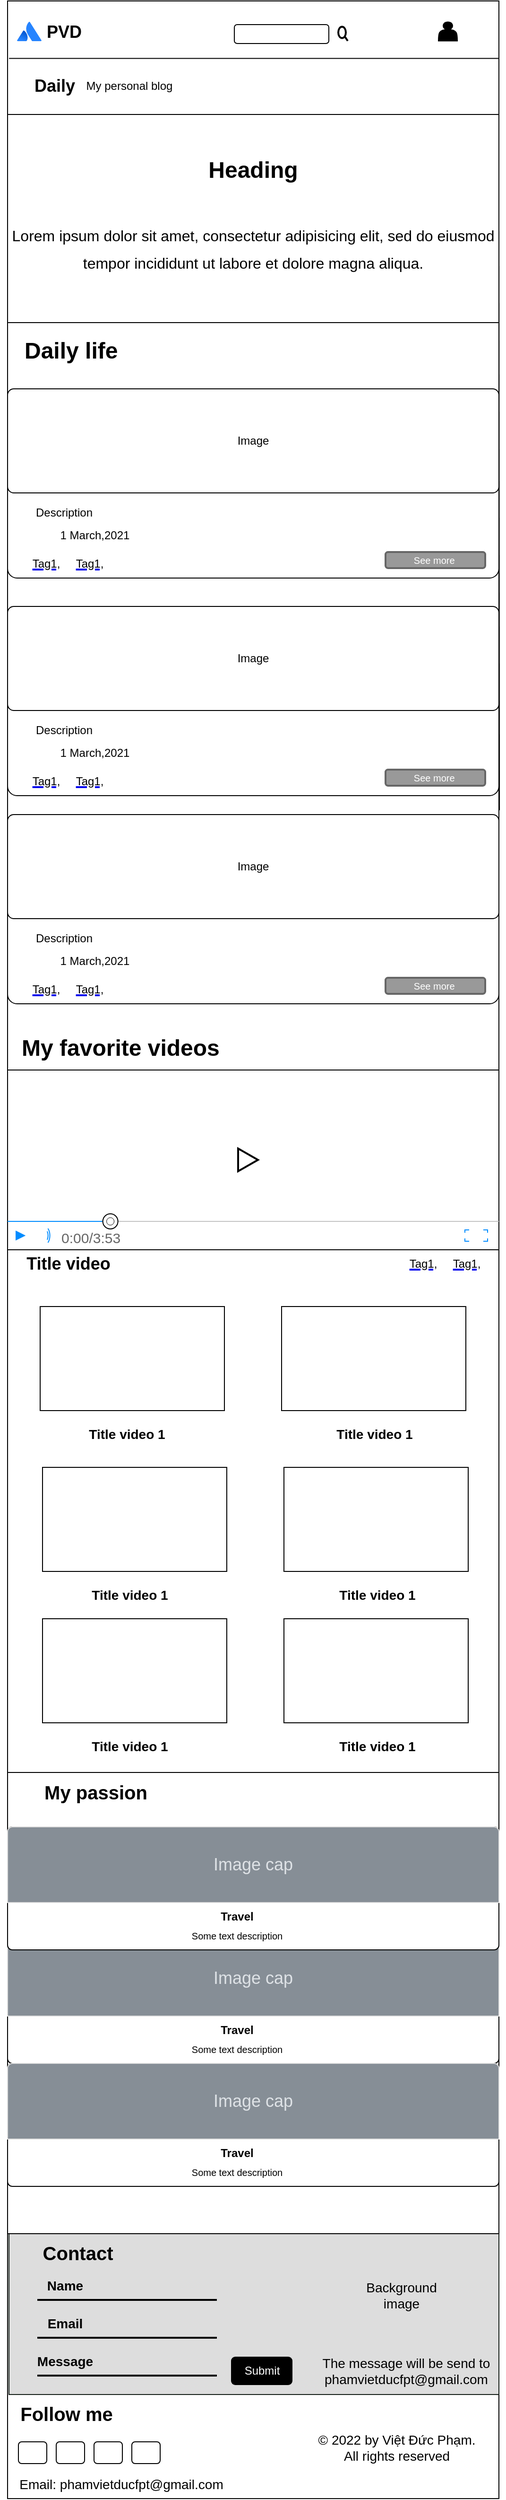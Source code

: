 <mxfile version="16.6.4" type="device"><diagram id="JAVDoxCOM7yi9gY6YOtq" name="Page-1"><mxGraphModel dx="782" dy="475" grid="1" gridSize="10" guides="1" tooltips="1" connect="1" arrows="1" fold="1" page="1" pageScale="1" pageWidth="850" pageHeight="1100" math="0" shadow="0"><root><mxCell id="0"/><mxCell id="1" parent="0"/><mxCell id="Fb4HqYbRNfzLfODy9XCj-1" value="" style="rounded=0;whiteSpace=wrap;html=1;" parent="1" vertex="1"><mxGeometry x="160" y="40" width="520" height="2640" as="geometry"/></mxCell><mxCell id="Fb4HqYbRNfzLfODy9XCj-3" value="&lt;span style=&quot;font-size: 18px&quot;&gt;&lt;b&gt;PVD&lt;/b&gt;&lt;/span&gt;" style="text;html=1;strokeColor=none;fillColor=none;align=center;verticalAlign=middle;whiteSpace=wrap;rounded=0;" parent="1" vertex="1"><mxGeometry x="190" y="57.5" width="60" height="30" as="geometry"/></mxCell><mxCell id="Fb4HqYbRNfzLfODy9XCj-4" value="My personal blog" style="text;html=1;strokeColor=none;fillColor=none;align=center;verticalAlign=middle;whiteSpace=wrap;rounded=0;" parent="1" vertex="1"><mxGeometry x="234" y="115" width="110" height="30" as="geometry"/></mxCell><mxCell id="Fb4HqYbRNfzLfODy9XCj-5" value="" style="rounded=1;whiteSpace=wrap;html=1;fontSize=18;" parent="1" vertex="1"><mxGeometry x="400" y="65" width="100" height="20" as="geometry"/></mxCell><mxCell id="Fb4HqYbRNfzLfODy9XCj-6" value="" style="html=1;verticalLabelPosition=bottom;align=center;labelBackgroundColor=#ffffff;verticalAlign=top;strokeWidth=2;strokeColor=#000000;shadow=0;dashed=0;shape=mxgraph.ios7.icons.looking_glass;fontSize=18;" parent="1" vertex="1"><mxGeometry x="510" y="67.25" width="10" height="15" as="geometry"/></mxCell><mxCell id="Fb4HqYbRNfzLfODy9XCj-8" value="" style="shape=actor;whiteSpace=wrap;html=1;fontSize=18;strokeColor=#000000;fillColor=#000000;" parent="1" vertex="1"><mxGeometry x="616" y="62.25" width="20" height="20" as="geometry"/></mxCell><mxCell id="Fb4HqYbRNfzLfODy9XCj-9" value="" style="image;image=img/lib/atlassian/Atlassian_Logo.svg;fontSize=18;strokeColor=#000000;fillColor=#FFFFFF;" parent="1" vertex="1"><mxGeometry x="170" y="62" width="26" height="20.5" as="geometry"/></mxCell><mxCell id="Fb4HqYbRNfzLfODy9XCj-10" value="&lt;b&gt;Daily&lt;/b&gt;" style="text;html=1;strokeColor=none;fillColor=none;align=center;verticalAlign=middle;whiteSpace=wrap;rounded=0;fontSize=18;" parent="1" vertex="1"><mxGeometry x="170" y="115" width="80" height="30" as="geometry"/></mxCell><mxCell id="Fb4HqYbRNfzLfODy9XCj-17" value="" style="endArrow=none;html=1;rounded=0;fontSize=12;startArrow=none;" parent="1" edge="1"><mxGeometry width="50" height="50" relative="1" as="geometry"><mxPoint x="680" y="260" as="sourcePoint"/><mxPoint x="680" y="260" as="targetPoint"/></mxGeometry></mxCell><mxCell id="Fb4HqYbRNfzLfODy9XCj-21" value="" style="endArrow=none;html=1;rounded=0;fontSize=12;entryX=1.001;entryY=0.324;entryDx=0;entryDy=0;entryPerimeter=0;startArrow=none;" parent="1" target="Fb4HqYbRNfzLfODy9XCj-1" edge="1"><mxGeometry width="50" height="50" relative="1" as="geometry"><mxPoint x="680" y="260.309" as="sourcePoint"/><mxPoint x="650" y="260" as="targetPoint"/></mxGeometry></mxCell><mxCell id="Fb4HqYbRNfzLfODy9XCj-23" value="" style="shape=image;html=1;verticalAlign=top;verticalLabelPosition=bottom;labelBackgroundColor=#ffffff;imageAspect=0;aspect=fixed;image=https://cdn3.iconfinder.com/data/icons/arrow-outline-8/32/right-128.png;fontSize=12;strokeColor=#000000;fillColor=#FFFFFF;" parent="1" vertex="1"><mxGeometry x="652" y="246" width="28" height="28" as="geometry"/></mxCell><mxCell id="Fb4HqYbRNfzLfODy9XCj-24" value="" style="shape=image;html=1;verticalAlign=top;verticalLabelPosition=bottom;labelBackgroundColor=#ffffff;imageAspect=0;aspect=fixed;image=https://cdn3.iconfinder.com/data/icons/arrow-outline-8/32/right-128.png;fontSize=12;strokeColor=#000000;fillColor=#FFFFFF;rotation=-179;" parent="1" vertex="1"><mxGeometry x="166" y="244" width="30" height="30" as="geometry"/></mxCell><mxCell id="Fb4HqYbRNfzLfODy9XCj-25" value="&lt;h1&gt;Daily life&lt;/h1&gt;&lt;p&gt;&lt;br&gt;&lt;/p&gt;" style="text;html=1;strokeColor=none;fillColor=none;spacing=5;spacingTop=-20;whiteSpace=wrap;overflow=hidden;rounded=0;fontSize=12;align=left;" parent="1" vertex="1"><mxGeometry x="173" y="390" width="232" height="50" as="geometry"/></mxCell><mxCell id="Fb4HqYbRNfzLfODy9XCj-26" value="" style="rounded=1;whiteSpace=wrap;html=1;fontSize=12;strokeColor=#000000;fillColor=#FFFFFF;arcSize=5;" parent="1" vertex="1"><mxGeometry x="160" y="450" width="520" height="200" as="geometry"/></mxCell><mxCell id="Fb4HqYbRNfzLfODy9XCj-27" value="" style="rounded=1;whiteSpace=wrap;html=1;fontSize=12;strokeColor=#000000;fillColor=#FFFFFF;arcSize=6;" parent="1" vertex="1"><mxGeometry x="160" y="450" width="520" height="110" as="geometry"/></mxCell><mxCell id="Fb4HqYbRNfzLfODy9XCj-28" value="Image" style="text;html=1;strokeColor=none;fillColor=none;align=center;verticalAlign=middle;whiteSpace=wrap;rounded=0;fontSize=12;" parent="1" vertex="1"><mxGeometry x="390" y="490" width="60" height="30" as="geometry"/></mxCell><mxCell id="Fb4HqYbRNfzLfODy9XCj-29" value="Description" style="text;html=1;strokeColor=none;fillColor=none;align=center;verticalAlign=middle;whiteSpace=wrap;rounded=0;fontSize=12;" parent="1" vertex="1"><mxGeometry x="190" y="566" width="60" height="30" as="geometry"/></mxCell><mxCell id="Fb4HqYbRNfzLfODy9XCj-30" value="1 March,2021" style="text;html=1;strokeColor=none;fillColor=none;align=center;verticalAlign=middle;whiteSpace=wrap;rounded=0;fontSize=12;" parent="1" vertex="1"><mxGeometry x="210" y="600" width="85" height="10" as="geometry"/></mxCell><mxCell id="Fb4HqYbRNfzLfODy9XCj-31" value="" style="shape=image;html=1;verticalAlign=top;verticalLabelPosition=bottom;labelBackgroundColor=#ffffff;imageAspect=0;aspect=fixed;image=https://cdn1.iconfinder.com/data/icons/material-core/20/today-128.png;fontSize=12;strokeColor=#000000;fillColor=#000000;" parent="1" vertex="1"><mxGeometry x="190" y="596" width="18" height="18" as="geometry"/></mxCell><mxCell id="Fb4HqYbRNfzLfODy9XCj-36" value="&lt;h1&gt;&lt;font style=&quot;font-size: 24px&quot;&gt;My favorite videos&lt;/font&gt;&lt;/h1&gt;" style="text;html=1;strokeColor=none;fillColor=none;spacing=5;spacingTop=-20;whiteSpace=wrap;overflow=hidden;rounded=0;fontSize=14;align=left;" parent="1" vertex="1"><mxGeometry x="170" y="1120" width="385" height="40" as="geometry"/></mxCell><mxCell id="Fb4HqYbRNfzLfODy9XCj-80" value="" style="verticalLabelPosition=bottom;verticalAlign=top;html=1;shadow=0;dashed=0;strokeWidth=1;shape=mxgraph.ios.iBgFlat;strokeColor=#18211b;fillColor=#dddddd;fontSize=12;fontColor=#000000;" parent="1" vertex="1"><mxGeometry x="161.5" y="2400" width="518.5" height="170" as="geometry"/></mxCell><mxCell id="Fb4HqYbRNfzLfODy9XCj-81" value="&lt;span style=&quot;font-size: 20px&quot;&gt;Contact&lt;/span&gt;" style="text;strokeColor=none;fillColor=none;html=1;fontSize=24;fontStyle=1;verticalAlign=middle;align=center;fontColor=#000000;" parent="1" vertex="1"><mxGeometry x="184" y="2400" width="100" height="40" as="geometry"/></mxCell><mxCell id="Fb4HqYbRNfzLfODy9XCj-82" value="&lt;h1&gt;&lt;br&gt;&lt;/h1&gt;" style="text;html=1;strokeColor=none;fillColor=none;spacing=5;spacingTop=-20;whiteSpace=wrap;overflow=hidden;rounded=0;fontSize=12;fontColor=#000000;" parent="1" vertex="1"><mxGeometry x="191.5" y="2440" width="190" height="120" as="geometry"/></mxCell><mxCell id="Fb4HqYbRNfzLfODy9XCj-83" value="&lt;font style=&quot;font-size: 14px&quot;&gt;&lt;b&gt;Name&lt;/b&gt;&lt;/font&gt;" style="text;html=1;strokeColor=none;fillColor=none;align=center;verticalAlign=middle;whiteSpace=wrap;rounded=0;fontSize=12;fontColor=#000000;" parent="1" vertex="1"><mxGeometry x="191.5" y="2440" width="57.5" height="30" as="geometry"/></mxCell><mxCell id="Fb4HqYbRNfzLfODy9XCj-84" value="" style="endArrow=none;html=1;rounded=0;fontSize=14;fontColor=#000000;strokeWidth=2;entryX=0;entryY=0.25;entryDx=0;entryDy=0;exitX=1;exitY=0.25;exitDx=0;exitDy=0;" parent="1" source="Fb4HqYbRNfzLfODy9XCj-82" target="Fb4HqYbRNfzLfODy9XCj-82" edge="1"><mxGeometry width="50" height="50" relative="1" as="geometry"><mxPoint x="511.5" y="2500" as="sourcePoint"/><mxPoint x="561.5" y="2450" as="targetPoint"/></mxGeometry></mxCell><mxCell id="Fb4HqYbRNfzLfODy9XCj-85" value="&lt;span style=&quot;font-size: 14px&quot;&gt;&lt;b&gt;Email&lt;/b&gt;&lt;/span&gt;" style="text;html=1;strokeColor=none;fillColor=none;align=center;verticalAlign=middle;whiteSpace=wrap;rounded=0;fontSize=12;fontColor=#000000;" parent="1" vertex="1"><mxGeometry x="191.5" y="2480" width="57.5" height="30" as="geometry"/></mxCell><mxCell id="Fb4HqYbRNfzLfODy9XCj-86" value="" style="endArrow=none;html=1;rounded=0;fontSize=14;fontColor=#000000;strokeWidth=2;entryX=0;entryY=0.25;entryDx=0;entryDy=0;exitX=1;exitY=0.25;exitDx=0;exitDy=0;" parent="1" edge="1"><mxGeometry width="50" height="50" relative="1" as="geometry"><mxPoint x="381.5" y="2510" as="sourcePoint"/><mxPoint x="191.5" y="2510" as="targetPoint"/></mxGeometry></mxCell><mxCell id="Fb4HqYbRNfzLfODy9XCj-87" value="&lt;span style=&quot;font-size: 14px&quot;&gt;&lt;b&gt;Message&lt;/b&gt;&lt;/span&gt;" style="text;html=1;strokeColor=none;fillColor=none;align=center;verticalAlign=middle;whiteSpace=wrap;rounded=0;fontSize=12;fontColor=#000000;" parent="1" vertex="1"><mxGeometry x="191.5" y="2520" width="57.5" height="30" as="geometry"/></mxCell><mxCell id="Fb4HqYbRNfzLfODy9XCj-88" value="" style="endArrow=none;html=1;rounded=0;fontSize=14;fontColor=#000000;strokeWidth=2;entryX=0;entryY=0.25;entryDx=0;entryDy=0;exitX=1;exitY=0.25;exitDx=0;exitDy=0;" parent="1" edge="1"><mxGeometry width="50" height="50" relative="1" as="geometry"><mxPoint x="381.5" y="2550" as="sourcePoint"/><mxPoint x="191.5" y="2550" as="targetPoint"/></mxGeometry></mxCell><mxCell id="Fb4HqYbRNfzLfODy9XCj-89" value="Background image" style="text;html=1;strokeColor=none;fillColor=none;align=center;verticalAlign=middle;whiteSpace=wrap;rounded=0;fontSize=14;fontColor=#000000;" parent="1" vertex="1"><mxGeometry x="546.5" y="2450" width="60" height="30" as="geometry"/></mxCell><mxCell id="Fb4HqYbRNfzLfODy9XCj-90" value="Submit" style="rounded=1;fillColor=#000000;align=center;strokeColor=none;html=1;fontColor=#ffffff;fontSize=12;sketch=0;" parent="1" vertex="1"><mxGeometry x="396.5" y="2530" width="65" height="30" as="geometry"/></mxCell><mxCell id="Fb4HqYbRNfzLfODy9XCj-91" value="&lt;font style=&quot;font-size: 20px&quot;&gt;Follow me&lt;/font&gt;" style="text;strokeColor=none;fillColor=none;html=1;fontSize=24;fontStyle=1;verticalAlign=middle;align=center;fontColor=#000000;" parent="1" vertex="1"><mxGeometry x="171.5" y="2570" width="100" height="40" as="geometry"/></mxCell><mxCell id="Fb4HqYbRNfzLfODy9XCj-92" value="" style="rounded=1;whiteSpace=wrap;html=1;fontSize=20;fontColor=#000000;strokeColor=#000000;fillColor=#FFFFFF;" parent="1" vertex="1"><mxGeometry x="171.5" y="2620" width="30" height="23" as="geometry"/></mxCell><mxCell id="Fb4HqYbRNfzLfODy9XCj-93" value="" style="rounded=1;whiteSpace=wrap;html=1;fontSize=20;fontColor=#000000;strokeColor=#000000;fillColor=#FFFFFF;" parent="1" vertex="1"><mxGeometry x="211.5" y="2620" width="30" height="23" as="geometry"/></mxCell><mxCell id="Fb4HqYbRNfzLfODy9XCj-94" value="" style="rounded=1;whiteSpace=wrap;html=1;fontSize=20;fontColor=#000000;strokeColor=#000000;fillColor=#FFFFFF;" parent="1" vertex="1"><mxGeometry x="251.5" y="2620" width="30" height="23" as="geometry"/></mxCell><mxCell id="Fb4HqYbRNfzLfODy9XCj-95" value="" style="rounded=1;whiteSpace=wrap;html=1;fontSize=20;fontColor=#000000;strokeColor=#000000;fillColor=#FFFFFF;" parent="1" vertex="1"><mxGeometry x="291.5" y="2620" width="30" height="23" as="geometry"/></mxCell><mxCell id="Fb4HqYbRNfzLfODy9XCj-96" value="" style="shape=image;html=1;verticalAlign=top;verticalLabelPosition=bottom;labelBackgroundColor=#ffffff;imageAspect=0;aspect=fixed;image=https://cdn3.iconfinder.com/data/icons/picons-social/57/06-facebook-128.png;fontSize=20;fontColor=#000000;strokeColor=#000000;fillColor=#FFFFFF;" parent="1" vertex="1"><mxGeometry x="177.5" y="2622.5" width="18" height="18" as="geometry"/></mxCell><mxCell id="Fb4HqYbRNfzLfODy9XCj-97" value="" style="shape=image;html=1;verticalAlign=top;verticalLabelPosition=bottom;labelBackgroundColor=#ffffff;imageAspect=0;aspect=fixed;image=https://cdn4.iconfinder.com/data/icons/picons-social/57/38-instagram-2-128.png;fontSize=20;fontColor=#000000;strokeColor=#000000;fillColor=#FFFFFF;" parent="1" vertex="1"><mxGeometry x="217.5" y="2622.5" width="18" height="18" as="geometry"/></mxCell><mxCell id="Fb4HqYbRNfzLfODy9XCj-98" value="" style="shape=image;html=1;verticalAlign=top;verticalLabelPosition=bottom;labelBackgroundColor=#ffffff;imageAspect=0;aspect=fixed;image=https://cdn1.iconfinder.com/data/icons/ionicons-fill-vol-2/512/logo-tiktok-128.png;fontSize=20;fontColor=#000000;strokeColor=#000000;fillColor=#FFFFFF;" parent="1" vertex="1"><mxGeometry x="257.5" y="2622.5" width="18" height="18" as="geometry"/></mxCell><mxCell id="Fb4HqYbRNfzLfODy9XCj-99" value="" style="shape=image;html=1;verticalAlign=top;verticalLabelPosition=bottom;labelBackgroundColor=#ffffff;imageAspect=0;aspect=fixed;image=https://cdn3.iconfinder.com/data/icons/social-media-black-white-2/512/BW_Youtube_glyph_svg-128.png;fontSize=20;fontColor=#000000;strokeColor=#000000;fillColor=#FFFFFF;" parent="1" vertex="1"><mxGeometry x="298.5" y="2622.5" width="18" height="18" as="geometry"/></mxCell><mxCell id="Fb4HqYbRNfzLfODy9XCj-100" value="© 2022 by Việt Đức Phạm. All rights reserved" style="text;html=1;strokeColor=none;fillColor=none;align=center;verticalAlign=middle;whiteSpace=wrap;rounded=0;fontSize=14;fontColor=#000000;" parent="1" vertex="1"><mxGeometry x="481.5" y="2610.5" width="180" height="30" as="geometry"/></mxCell><mxCell id="Fb4HqYbRNfzLfODy9XCj-101" value="The message will be send to phamvietducfpt@gmail.com" style="text;html=1;strokeColor=none;fillColor=none;align=center;verticalAlign=middle;whiteSpace=wrap;rounded=0;fontSize=14;fontColor=#000000;" parent="1" vertex="1"><mxGeometry x="476.5" y="2530" width="210" height="30" as="geometry"/></mxCell><mxCell id="Fb4HqYbRNfzLfODy9XCj-102" value="Email: phamvietducfpt@gmail.com" style="text;html=1;strokeColor=none;fillColor=none;align=center;verticalAlign=middle;whiteSpace=wrap;rounded=0;fontSize=14;fontColor=#000000;" parent="1" vertex="1"><mxGeometry x="153.5" y="2650" width="253" height="30" as="geometry"/></mxCell><mxCell id="Fb4HqYbRNfzLfODy9XCj-103" value="" style="endArrow=none;html=1;rounded=0;fontSize=14;fontColor=#000000;strokeWidth=1;" parent="1" edge="1"><mxGeometry width="50" height="50" relative="1" as="geometry"><mxPoint x="160" y="160" as="sourcePoint"/><mxPoint x="680" y="160" as="targetPoint"/></mxGeometry></mxCell><UserObject label="&lt;font color=&quot;#000000&quot; style=&quot;font-size: 12px&quot;&gt;Tag1,&lt;/font&gt;" link="https://www.draw.io" id="Fb4HqYbRNfzLfODy9XCj-105"><mxCell style="text;html=1;strokeColor=none;fillColor=none;whiteSpace=wrap;align=center;verticalAlign=middle;fontColor=#0000EE;fontStyle=4;fontSize=20;" parent="1" vertex="1"><mxGeometry x="181" y="620" width="40" height="22" as="geometry"/></mxCell></UserObject><UserObject label="&lt;font color=&quot;#000000&quot; style=&quot;font-size: 12px&quot;&gt;Tag1,&lt;/font&gt;" link="https://www.draw.io" id="Fb4HqYbRNfzLfODy9XCj-106"><mxCell style="text;html=1;strokeColor=none;fillColor=none;whiteSpace=wrap;align=center;verticalAlign=middle;fontColor=#0000EE;fontStyle=4;fontSize=20;" parent="1" vertex="1"><mxGeometry x="227" y="620" width="40" height="22" as="geometry"/></mxCell></UserObject><UserObject label="&lt;font color=&quot;#000000&quot; style=&quot;font-size: 12px&quot;&gt;Tag1,&lt;/font&gt;" link="https://www.draw.io" id="Fb4HqYbRNfzLfODy9XCj-108"><mxCell style="text;html=1;strokeColor=none;fillColor=none;whiteSpace=wrap;align=center;verticalAlign=middle;fontColor=#0000EE;fontStyle=4;fontSize=20;" parent="1" vertex="1"><mxGeometry x="580" y="1360" width="40" height="22" as="geometry"/></mxCell></UserObject><mxCell id="Fb4HqYbRNfzLfODy9XCj-130" value="" style="shape=image;html=1;verticalAlign=top;verticalLabelPosition=bottom;labelBackgroundColor=#ffffff;imageAspect=0;aspect=fixed;image=https://cdn1.iconfinder.com/data/icons/material-core/18/menu-128.png" parent="1" vertex="1"><mxGeometry x="620" y="110" width="40" height="40" as="geometry"/></mxCell><mxCell id="TPK1DcdRHWGJlTz4JREy-1" value="&lt;h1&gt;&lt;font style=&quot;font-size: 24px&quot;&gt;Heading&lt;/font&gt;&lt;/h1&gt;&lt;p&gt;&lt;font size=&quot;3&quot;&gt;Lorem ipsum dolor sit amet, consectetur adipisicing elit, sed do eiusmod tempor incididunt ut labore et dolore magna aliqua.&lt;/font&gt;&lt;/p&gt;" style="text;html=1;strokeColor=none;fillColor=none;spacing=5;spacingTop=-20;whiteSpace=wrap;overflow=hidden;rounded=0;fontSize=24;align=center;" parent="1" vertex="1"><mxGeometry x="160" y="160" width="520" height="220" as="geometry"/></mxCell><mxCell id="TPK1DcdRHWGJlTz4JREy-2" value="See more&amp;nbsp;" style="rounded=1;html=1;shadow=0;dashed=0;whiteSpace=wrap;fontSize=10;fillColor=#999999;align=center;strokeColor=#666666;fontColor=#ffffff;strokeWidth=2;" parent="1" vertex="1"><mxGeometry x="560" y="622.56" width="105.5" height="16.88" as="geometry"/></mxCell><mxCell id="TPK1DcdRHWGJlTz4JREy-4" value="" style="shape=image;html=1;verticalAlign=top;verticalLabelPosition=bottom;labelBackgroundColor=#ffffff;imageAspect=0;aspect=fixed;image=https://cdn3.iconfinder.com/data/icons/arrow-outline-8/32/right-128.png;fontSize=12;strokeColor=#000000;fillColor=#FFFFFF;" parent="1" vertex="1"><mxGeometry x="652" y="492" width="28" height="28" as="geometry"/></mxCell><mxCell id="TPK1DcdRHWGJlTz4JREy-5" value="" style="shape=image;html=1;verticalAlign=top;verticalLabelPosition=bottom;labelBackgroundColor=#ffffff;imageAspect=0;aspect=fixed;image=https://cdn3.iconfinder.com/data/icons/arrow-outline-8/32/right-128.png;fontSize=12;strokeColor=#000000;fillColor=#FFFFFF;rotation=-180;" parent="1" vertex="1"><mxGeometry x="160" y="492" width="28" height="28" as="geometry"/></mxCell><mxCell id="TPK1DcdRHWGJlTz4JREy-6" value="&lt;font style=&quot;font-size: 18px&quot;&gt;&lt;b&gt;Title video&lt;/b&gt;&lt;/font&gt;" style="text;html=1;strokeColor=none;fillColor=none;align=center;verticalAlign=middle;whiteSpace=wrap;rounded=0;" parent="1" vertex="1"><mxGeometry x="152" y="1360" width="145" height="30" as="geometry"/></mxCell><UserObject label="&lt;font color=&quot;#000000&quot; style=&quot;font-size: 12px&quot;&gt;Tag1,&lt;/font&gt;" link="https://www.draw.io" id="TPK1DcdRHWGJlTz4JREy-7"><mxCell style="text;html=1;strokeColor=none;fillColor=none;whiteSpace=wrap;align=center;verticalAlign=middle;fontColor=#0000EE;fontStyle=4;fontSize=20;" parent="1" vertex="1"><mxGeometry x="625.5" y="1360" width="40" height="22" as="geometry"/></mxCell></UserObject><mxCell id="TPK1DcdRHWGJlTz4JREy-12" value="" style="verticalLabelPosition=bottom;shadow=0;dashed=0;align=center;html=1;verticalAlign=top;strokeWidth=1;shape=mxgraph.mockup.containers.videoPlayer;strokeColor2=#008cff;strokeColor3=#c4c4c4;textColor=#666666;fillColor2=#008cff;barHeight=30;barPos=20;fontSize=24;" parent="1" vertex="1"><mxGeometry x="160" y="1170" width="520" height="190" as="geometry"/></mxCell><mxCell id="Fb4HqYbRNfzLfODy9XCj-40" value="" style="html=1;verticalLabelPosition=bottom;align=center;labelBackgroundColor=#ffffff;verticalAlign=top;strokeWidth=2;strokeColor=#000000;shadow=0;dashed=0;shape=mxgraph.ios7.icons.play;fontSize=24;fillColor=#FFFFFF;" parent="1" vertex="1"><mxGeometry x="404" y="1253" width="21" height="24" as="geometry"/></mxCell><mxCell id="TPK1DcdRHWGJlTz4JREy-13" value="" style="rounded=0;whiteSpace=wrap;html=1;fontSize=24;" parent="1" vertex="1"><mxGeometry x="194.5" y="1420" width="195" height="110" as="geometry"/></mxCell><mxCell id="TPK1DcdRHWGJlTz4JREy-15" value="&lt;font style=&quot;font-size: 14px&quot;&gt;&lt;b&gt;Title video 1&lt;/b&gt;&lt;/font&gt;" style="text;html=1;strokeColor=none;fillColor=none;align=center;verticalAlign=middle;whiteSpace=wrap;rounded=0;" parent="1" vertex="1"><mxGeometry x="190" y="1530" width="193" height="50" as="geometry"/></mxCell><mxCell id="TPK1DcdRHWGJlTz4JREy-20" value="" style="rounded=0;whiteSpace=wrap;html=1;fontSize=24;" parent="1" vertex="1"><mxGeometry x="450" y="1420" width="195" height="110" as="geometry"/></mxCell><mxCell id="TPK1DcdRHWGJlTz4JREy-21" value="&lt;font style=&quot;font-size: 14px&quot;&gt;&lt;b&gt;Title video 1&lt;/b&gt;&lt;/font&gt;" style="text;html=1;strokeColor=none;fillColor=none;align=center;verticalAlign=middle;whiteSpace=wrap;rounded=0;" parent="1" vertex="1"><mxGeometry x="452" y="1530" width="193" height="50" as="geometry"/></mxCell><mxCell id="TPK1DcdRHWGJlTz4JREy-22" value="" style="rounded=0;whiteSpace=wrap;html=1;fontSize=24;" parent="1" vertex="1"><mxGeometry x="197" y="1590" width="195" height="110" as="geometry"/></mxCell><mxCell id="TPK1DcdRHWGJlTz4JREy-23" value="&lt;font style=&quot;font-size: 14px&quot;&gt;&lt;b&gt;Title video 1&lt;/b&gt;&lt;/font&gt;" style="text;html=1;strokeColor=none;fillColor=none;align=center;verticalAlign=middle;whiteSpace=wrap;rounded=0;" parent="1" vertex="1"><mxGeometry x="192.5" y="1700" width="193" height="50" as="geometry"/></mxCell><mxCell id="TPK1DcdRHWGJlTz4JREy-24" value="" style="rounded=0;whiteSpace=wrap;html=1;fontSize=24;" parent="1" vertex="1"><mxGeometry x="452.5" y="1590" width="195" height="110" as="geometry"/></mxCell><mxCell id="TPK1DcdRHWGJlTz4JREy-25" value="&lt;font style=&quot;font-size: 14px&quot;&gt;&lt;b&gt;Title video 1&lt;/b&gt;&lt;/font&gt;" style="text;html=1;strokeColor=none;fillColor=none;align=center;verticalAlign=middle;whiteSpace=wrap;rounded=0;" parent="1" vertex="1"><mxGeometry x="454.5" y="1700" width="193" height="50" as="geometry"/></mxCell><mxCell id="TPK1DcdRHWGJlTz4JREy-26" value="" style="rounded=1;whiteSpace=wrap;html=1;fontSize=12;strokeColor=#000000;fillColor=#FFFFFF;arcSize=5;" parent="1" vertex="1"><mxGeometry x="160" y="680" width="520" height="200" as="geometry"/></mxCell><mxCell id="TPK1DcdRHWGJlTz4JREy-27" value="" style="rounded=1;whiteSpace=wrap;html=1;fontSize=12;strokeColor=#000000;fillColor=#FFFFFF;arcSize=6;" parent="1" vertex="1"><mxGeometry x="160" y="680" width="520" height="110" as="geometry"/></mxCell><mxCell id="TPK1DcdRHWGJlTz4JREy-28" value="Image" style="text;html=1;strokeColor=none;fillColor=none;align=center;verticalAlign=middle;whiteSpace=wrap;rounded=0;fontSize=12;" parent="1" vertex="1"><mxGeometry x="390" y="720" width="60" height="30" as="geometry"/></mxCell><mxCell id="TPK1DcdRHWGJlTz4JREy-29" value="Description" style="text;html=1;strokeColor=none;fillColor=none;align=center;verticalAlign=middle;whiteSpace=wrap;rounded=0;fontSize=12;" parent="1" vertex="1"><mxGeometry x="190" y="796" width="60" height="30" as="geometry"/></mxCell><mxCell id="TPK1DcdRHWGJlTz4JREy-30" value="1 March,2021" style="text;html=1;strokeColor=none;fillColor=none;align=center;verticalAlign=middle;whiteSpace=wrap;rounded=0;fontSize=12;" parent="1" vertex="1"><mxGeometry x="210" y="830" width="85" height="10" as="geometry"/></mxCell><mxCell id="TPK1DcdRHWGJlTz4JREy-31" value="" style="shape=image;html=1;verticalAlign=top;verticalLabelPosition=bottom;labelBackgroundColor=#ffffff;imageAspect=0;aspect=fixed;image=https://cdn1.iconfinder.com/data/icons/material-core/20/today-128.png;fontSize=12;strokeColor=#000000;fillColor=#000000;" parent="1" vertex="1"><mxGeometry x="190" y="826" width="18" height="18" as="geometry"/></mxCell><UserObject label="&lt;font color=&quot;#000000&quot; style=&quot;font-size: 12px&quot;&gt;Tag1,&lt;/font&gt;" link="https://www.draw.io" id="TPK1DcdRHWGJlTz4JREy-32"><mxCell style="text;html=1;strokeColor=none;fillColor=none;whiteSpace=wrap;align=center;verticalAlign=middle;fontColor=#0000EE;fontStyle=4;fontSize=20;" parent="1" vertex="1"><mxGeometry x="181" y="850" width="40" height="22" as="geometry"/></mxCell></UserObject><UserObject label="&lt;font color=&quot;#000000&quot; style=&quot;font-size: 12px&quot;&gt;Tag1,&lt;/font&gt;" link="https://www.draw.io" id="TPK1DcdRHWGJlTz4JREy-33"><mxCell style="text;html=1;strokeColor=none;fillColor=none;whiteSpace=wrap;align=center;verticalAlign=middle;fontColor=#0000EE;fontStyle=4;fontSize=20;" parent="1" vertex="1"><mxGeometry x="227" y="850" width="40" height="22" as="geometry"/></mxCell></UserObject><mxCell id="TPK1DcdRHWGJlTz4JREy-34" value="See more&amp;nbsp;" style="rounded=1;html=1;shadow=0;dashed=0;whiteSpace=wrap;fontSize=10;fillColor=#999999;align=center;strokeColor=#666666;fontColor=#ffffff;strokeWidth=2;" parent="1" vertex="1"><mxGeometry x="560" y="852.56" width="105.5" height="16.88" as="geometry"/></mxCell><mxCell id="TPK1DcdRHWGJlTz4JREy-35" value="" style="shape=image;html=1;verticalAlign=top;verticalLabelPosition=bottom;labelBackgroundColor=#ffffff;imageAspect=0;aspect=fixed;image=https://cdn3.iconfinder.com/data/icons/arrow-outline-8/32/right-128.png;fontSize=12;strokeColor=#000000;fillColor=#FFFFFF;" parent="1" vertex="1"><mxGeometry x="652" y="722" width="28" height="28" as="geometry"/></mxCell><mxCell id="TPK1DcdRHWGJlTz4JREy-36" value="" style="shape=image;html=1;verticalAlign=top;verticalLabelPosition=bottom;labelBackgroundColor=#ffffff;imageAspect=0;aspect=fixed;image=https://cdn3.iconfinder.com/data/icons/arrow-outline-8/32/right-128.png;fontSize=12;strokeColor=#000000;fillColor=#FFFFFF;rotation=-180;" parent="1" vertex="1"><mxGeometry x="160" y="722" width="28" height="28" as="geometry"/></mxCell><mxCell id="TPK1DcdRHWGJlTz4JREy-37" value="" style="rounded=1;whiteSpace=wrap;html=1;fontSize=12;strokeColor=#000000;fillColor=#FFFFFF;arcSize=5;" parent="1" vertex="1"><mxGeometry x="160" y="900" width="520" height="200" as="geometry"/></mxCell><mxCell id="TPK1DcdRHWGJlTz4JREy-38" value="" style="rounded=1;whiteSpace=wrap;html=1;fontSize=12;strokeColor=#000000;fillColor=#FFFFFF;arcSize=6;" parent="1" vertex="1"><mxGeometry x="160" y="900" width="520" height="110" as="geometry"/></mxCell><mxCell id="TPK1DcdRHWGJlTz4JREy-39" value="Image" style="text;html=1;strokeColor=none;fillColor=none;align=center;verticalAlign=middle;whiteSpace=wrap;rounded=0;fontSize=12;" parent="1" vertex="1"><mxGeometry x="390" y="940" width="60" height="30" as="geometry"/></mxCell><mxCell id="TPK1DcdRHWGJlTz4JREy-40" value="Description" style="text;html=1;strokeColor=none;fillColor=none;align=center;verticalAlign=middle;whiteSpace=wrap;rounded=0;fontSize=12;" parent="1" vertex="1"><mxGeometry x="190" y="1016" width="60" height="30" as="geometry"/></mxCell><mxCell id="TPK1DcdRHWGJlTz4JREy-41" value="1 March,2021" style="text;html=1;strokeColor=none;fillColor=none;align=center;verticalAlign=middle;whiteSpace=wrap;rounded=0;fontSize=12;" parent="1" vertex="1"><mxGeometry x="210" y="1050" width="85" height="10" as="geometry"/></mxCell><mxCell id="TPK1DcdRHWGJlTz4JREy-42" value="" style="shape=image;html=1;verticalAlign=top;verticalLabelPosition=bottom;labelBackgroundColor=#ffffff;imageAspect=0;aspect=fixed;image=https://cdn1.iconfinder.com/data/icons/material-core/20/today-128.png;fontSize=12;strokeColor=#000000;fillColor=#000000;" parent="1" vertex="1"><mxGeometry x="190" y="1046" width="18" height="18" as="geometry"/></mxCell><UserObject label="&lt;font color=&quot;#000000&quot; style=&quot;font-size: 12px&quot;&gt;Tag1,&lt;/font&gt;" link="https://www.draw.io" id="TPK1DcdRHWGJlTz4JREy-43"><mxCell style="text;html=1;strokeColor=none;fillColor=none;whiteSpace=wrap;align=center;verticalAlign=middle;fontColor=#0000EE;fontStyle=4;fontSize=20;" parent="1" vertex="1"><mxGeometry x="181" y="1070" width="40" height="22" as="geometry"/></mxCell></UserObject><UserObject label="&lt;font color=&quot;#000000&quot; style=&quot;font-size: 12px&quot;&gt;Tag1,&lt;/font&gt;" link="https://www.draw.io" id="TPK1DcdRHWGJlTz4JREy-44"><mxCell style="text;html=1;strokeColor=none;fillColor=none;whiteSpace=wrap;align=center;verticalAlign=middle;fontColor=#0000EE;fontStyle=4;fontSize=20;" parent="1" vertex="1"><mxGeometry x="227" y="1070" width="40" height="22" as="geometry"/></mxCell></UserObject><mxCell id="TPK1DcdRHWGJlTz4JREy-45" value="See more&amp;nbsp;" style="rounded=1;html=1;shadow=0;dashed=0;whiteSpace=wrap;fontSize=10;fillColor=#999999;align=center;strokeColor=#666666;fontColor=#ffffff;strokeWidth=2;" parent="1" vertex="1"><mxGeometry x="560" y="1072.56" width="105.5" height="16.88" as="geometry"/></mxCell><mxCell id="TPK1DcdRHWGJlTz4JREy-46" value="" style="shape=image;html=1;verticalAlign=top;verticalLabelPosition=bottom;labelBackgroundColor=#ffffff;imageAspect=0;aspect=fixed;image=https://cdn3.iconfinder.com/data/icons/arrow-outline-8/32/right-128.png;fontSize=12;strokeColor=#000000;fillColor=#FFFFFF;" parent="1" vertex="1"><mxGeometry x="652" y="942" width="28" height="28" as="geometry"/></mxCell><mxCell id="TPK1DcdRHWGJlTz4JREy-47" value="" style="shape=image;html=1;verticalAlign=top;verticalLabelPosition=bottom;labelBackgroundColor=#ffffff;imageAspect=0;aspect=fixed;image=https://cdn3.iconfinder.com/data/icons/arrow-outline-8/32/right-128.png;fontSize=12;strokeColor=#000000;fillColor=#FFFFFF;rotation=-180;" parent="1" vertex="1"><mxGeometry x="160" y="942" width="28" height="28" as="geometry"/></mxCell><mxCell id="TPK1DcdRHWGJlTz4JREy-48" value="" style="rounded=0;whiteSpace=wrap;html=1;fontSize=24;" parent="1" vertex="1"><mxGeometry x="197" y="1750" width="195" height="110" as="geometry"/></mxCell><mxCell id="TPK1DcdRHWGJlTz4JREy-49" value="&lt;font style=&quot;font-size: 14px&quot;&gt;&lt;b&gt;Title video 1&lt;/b&gt;&lt;/font&gt;" style="text;html=1;strokeColor=none;fillColor=none;align=center;verticalAlign=middle;whiteSpace=wrap;rounded=0;" parent="1" vertex="1"><mxGeometry x="192.5" y="1860" width="193" height="50" as="geometry"/></mxCell><mxCell id="TPK1DcdRHWGJlTz4JREy-50" value="" style="rounded=0;whiteSpace=wrap;html=1;fontSize=24;" parent="1" vertex="1"><mxGeometry x="452.5" y="1750" width="195" height="110" as="geometry"/></mxCell><mxCell id="TPK1DcdRHWGJlTz4JREy-51" value="&lt;font style=&quot;font-size: 14px&quot;&gt;&lt;b&gt;Title video 1&lt;/b&gt;&lt;/font&gt;" style="text;html=1;strokeColor=none;fillColor=none;align=center;verticalAlign=middle;whiteSpace=wrap;rounded=0;" parent="1" vertex="1"><mxGeometry x="454.5" y="1860" width="193" height="50" as="geometry"/></mxCell><mxCell id="TPK1DcdRHWGJlTz4JREy-53" value="" style="rounded=0;whiteSpace=wrap;html=1;fontSize=12;fontColor=#000000;strokeColor=#000000;fillColor=#FFFFFF;" parent="1" vertex="1"><mxGeometry x="160" y="1912.5" width="520" height="487.5" as="geometry"/></mxCell><mxCell id="TPK1DcdRHWGJlTz4JREy-54" value="&lt;span style=&quot;font-size: 20px&quot;&gt;My passion&lt;/span&gt;" style="text;strokeColor=none;fillColor=none;html=1;fontSize=24;fontStyle=1;verticalAlign=middle;align=center;fontColor=#000000;" parent="1" vertex="1"><mxGeometry x="202.5" y="1912.5" width="100" height="40" as="geometry"/></mxCell><mxCell id="TPK1DcdRHWGJlTz4JREy-59" value="" style="html=1;shadow=0;dashed=0;shape=mxgraph.bootstrap.rrect;rSize=5;strokeColor=#000000;html=1;whiteSpace=wrap;fillColor=#ffffff;fontColor=#000000;verticalAlign=bottom;align=left;spacing=20;fontSize=14;" parent="1" vertex="1"><mxGeometry x="160" y="2090" width="520" height="130" as="geometry"/></mxCell><mxCell id="TPK1DcdRHWGJlTz4JREy-60" value="Image cap" style="html=1;shadow=0;dashed=0;shape=mxgraph.bootstrap.topButton;rSize=5;perimeter=none;whiteSpace=wrap;fillColor=#868E96;strokeColor=#DFDFDF;fontColor=#DEE2E6;resizeWidth=1;fontSize=18;" parent="TPK1DcdRHWGJlTz4JREy-59" vertex="1"><mxGeometry width="520" height="80" relative="1" as="geometry"/></mxCell><mxCell id="TPK1DcdRHWGJlTz4JREy-61" value="&lt;font style=&quot;font-size: 12px&quot;&gt;&lt;b&gt;Travel&lt;/b&gt;&lt;/font&gt;" style="text;html=1;strokeColor=none;fillColor=none;align=center;verticalAlign=middle;whiteSpace=wrap;rounded=0;fontSize=10;fontColor=#000000;" parent="TPK1DcdRHWGJlTz4JREy-59" vertex="1"><mxGeometry x="138.667" y="80" width="208" height="30" as="geometry"/></mxCell><mxCell id="TPK1DcdRHWGJlTz4JREy-62" value="Some text description" style="text;html=1;strokeColor=none;fillColor=none;align=center;verticalAlign=middle;whiteSpace=wrap;rounded=0;fontSize=10;fontColor=#000000;" parent="TPK1DcdRHWGJlTz4JREy-59" vertex="1"><mxGeometry x="34.667" y="100" width="416" height="30" as="geometry"/></mxCell><mxCell id="TPK1DcdRHWGJlTz4JREy-63" value="" style="html=1;shadow=0;dashed=0;shape=mxgraph.bootstrap.rrect;rSize=5;strokeColor=#000000;html=1;whiteSpace=wrap;fillColor=#ffffff;fontColor=#000000;verticalAlign=bottom;align=left;spacing=20;fontSize=14;" parent="1" vertex="1"><mxGeometry x="160" y="2220" width="520" height="130" as="geometry"/></mxCell><mxCell id="TPK1DcdRHWGJlTz4JREy-64" value="Image cap" style="html=1;shadow=0;dashed=0;shape=mxgraph.bootstrap.topButton;rSize=5;perimeter=none;whiteSpace=wrap;fillColor=#868E96;strokeColor=#DFDFDF;fontColor=#DEE2E6;resizeWidth=1;fontSize=18;" parent="TPK1DcdRHWGJlTz4JREy-63" vertex="1"><mxGeometry width="520" height="80" relative="1" as="geometry"/></mxCell><mxCell id="TPK1DcdRHWGJlTz4JREy-65" value="&lt;font style=&quot;font-size: 12px&quot;&gt;&lt;b&gt;Travel&lt;/b&gt;&lt;/font&gt;" style="text;html=1;strokeColor=none;fillColor=none;align=center;verticalAlign=middle;whiteSpace=wrap;rounded=0;fontSize=10;fontColor=#000000;" parent="TPK1DcdRHWGJlTz4JREy-63" vertex="1"><mxGeometry x="138.667" y="80" width="208" height="30" as="geometry"/></mxCell><mxCell id="TPK1DcdRHWGJlTz4JREy-66" value="Some text description" style="text;html=1;strokeColor=none;fillColor=none;align=center;verticalAlign=middle;whiteSpace=wrap;rounded=0;fontSize=10;fontColor=#000000;" parent="TPK1DcdRHWGJlTz4JREy-63" vertex="1"><mxGeometry x="34.667" y="100" width="416" height="30" as="geometry"/></mxCell><mxCell id="TPK1DcdRHWGJlTz4JREy-67" value="" style="html=1;shadow=0;dashed=0;shape=mxgraph.bootstrap.rrect;rSize=5;strokeColor=#000000;html=1;whiteSpace=wrap;fillColor=#ffffff;fontColor=#000000;verticalAlign=bottom;align=left;spacing=20;fontSize=14;" parent="1" vertex="1"><mxGeometry x="160" y="1970" width="520" height="130" as="geometry"/></mxCell><mxCell id="TPK1DcdRHWGJlTz4JREy-68" value="Image cap" style="html=1;shadow=0;dashed=0;shape=mxgraph.bootstrap.topButton;rSize=5;perimeter=none;whiteSpace=wrap;fillColor=#868E96;strokeColor=#DFDFDF;fontColor=#DEE2E6;resizeWidth=1;fontSize=18;" parent="TPK1DcdRHWGJlTz4JREy-67" vertex="1"><mxGeometry width="520" height="80" relative="1" as="geometry"/></mxCell><mxCell id="TPK1DcdRHWGJlTz4JREy-69" value="&lt;font style=&quot;font-size: 12px&quot;&gt;&lt;b&gt;Travel&lt;/b&gt;&lt;/font&gt;" style="text;html=1;strokeColor=none;fillColor=none;align=center;verticalAlign=middle;whiteSpace=wrap;rounded=0;fontSize=10;fontColor=#000000;" parent="TPK1DcdRHWGJlTz4JREy-67" vertex="1"><mxGeometry x="138.667" y="80" width="208" height="30" as="geometry"/></mxCell><mxCell id="TPK1DcdRHWGJlTz4JREy-70" value="Some text description" style="text;html=1;strokeColor=none;fillColor=none;align=center;verticalAlign=middle;whiteSpace=wrap;rounded=0;fontSize=10;fontColor=#000000;" parent="TPK1DcdRHWGJlTz4JREy-67" vertex="1"><mxGeometry x="34.667" y="100" width="416" height="30" as="geometry"/></mxCell><mxCell id="TPK1DcdRHWGJlTz4JREy-71" value="" style="endArrow=none;html=1;rounded=0;fontSize=14;exitX=0.003;exitY=0.023;exitDx=0;exitDy=0;exitPerimeter=0;entryX=1;entryY=0.023;entryDx=0;entryDy=0;entryPerimeter=0;" parent="1" source="Fb4HqYbRNfzLfODy9XCj-1" target="Fb4HqYbRNfzLfODy9XCj-1" edge="1"><mxGeometry width="50" height="50" relative="1" as="geometry"><mxPoint x="380" y="260" as="sourcePoint"/><mxPoint x="430" y="210" as="targetPoint"/></mxGeometry></mxCell><mxCell id="TPK1DcdRHWGJlTz4JREy-72" value="" style="endArrow=none;html=1;rounded=0;fontSize=14;exitX=0;exitY=1;exitDx=0;exitDy=0;entryX=1;entryY=1;entryDx=0;entryDy=0;" parent="1" source="TPK1DcdRHWGJlTz4JREy-1" target="TPK1DcdRHWGJlTz4JREy-1" edge="1"><mxGeometry width="50" height="50" relative="1" as="geometry"><mxPoint x="380" y="460" as="sourcePoint"/><mxPoint x="430" y="410" as="targetPoint"/></mxGeometry></mxCell></root></mxGraphModel></diagram></mxfile>
